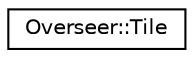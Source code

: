 digraph "Graphical Class Hierarchy"
{
  edge [fontname="Helvetica",fontsize="10",labelfontname="Helvetica",labelfontsize="10"];
  node [fontname="Helvetica",fontsize="10",shape=record];
  rankdir="LR";
  Node1 [label="Overseer::Tile",height=0.2,width=0.4,color="black", fillcolor="white", style="filled",URL="$classOverseer_1_1Tile.html",tooltip="A tile is area that has size 1x1 within SCII maps. "];
}
